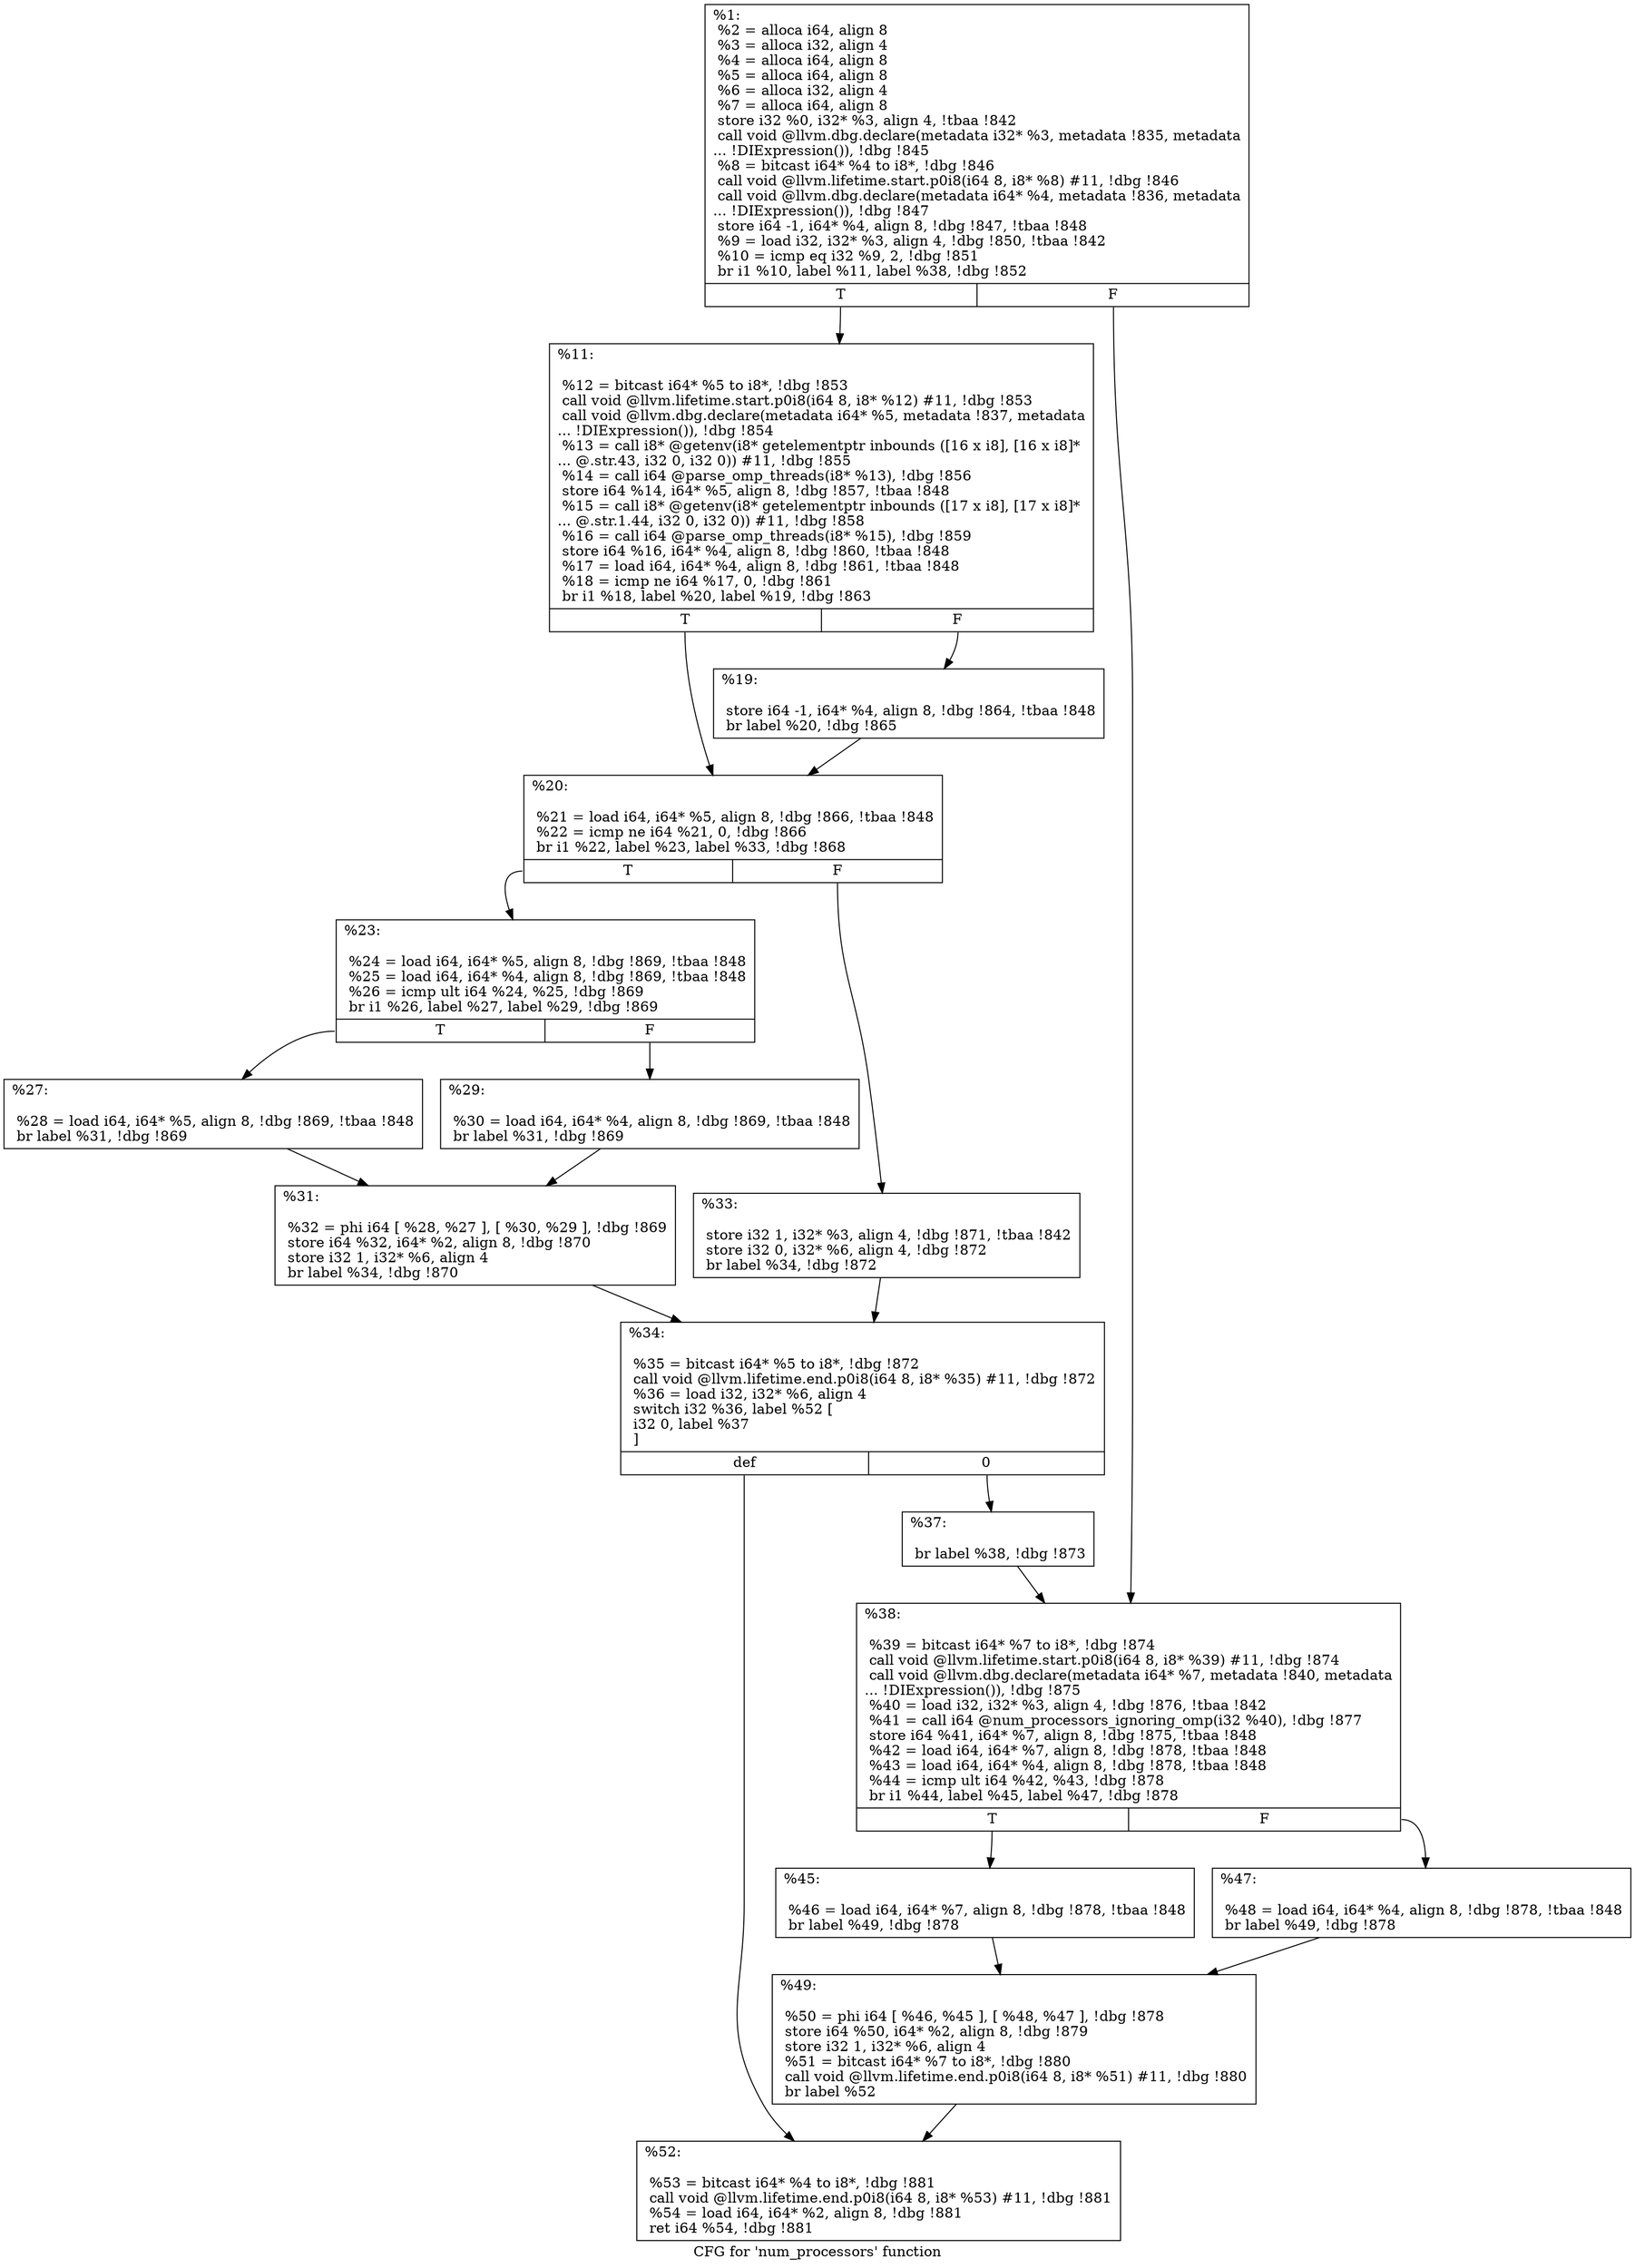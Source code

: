 digraph "CFG for 'num_processors' function" {
	label="CFG for 'num_processors' function";

	Node0x1f6eba0 [shape=record,label="{%1:\l  %2 = alloca i64, align 8\l  %3 = alloca i32, align 4\l  %4 = alloca i64, align 8\l  %5 = alloca i64, align 8\l  %6 = alloca i32, align 4\l  %7 = alloca i64, align 8\l  store i32 %0, i32* %3, align 4, !tbaa !842\l  call void @llvm.dbg.declare(metadata i32* %3, metadata !835, metadata\l... !DIExpression()), !dbg !845\l  %8 = bitcast i64* %4 to i8*, !dbg !846\l  call void @llvm.lifetime.start.p0i8(i64 8, i8* %8) #11, !dbg !846\l  call void @llvm.dbg.declare(metadata i64* %4, metadata !836, metadata\l... !DIExpression()), !dbg !847\l  store i64 -1, i64* %4, align 8, !dbg !847, !tbaa !848\l  %9 = load i32, i32* %3, align 4, !dbg !850, !tbaa !842\l  %10 = icmp eq i32 %9, 2, !dbg !851\l  br i1 %10, label %11, label %38, !dbg !852\l|{<s0>T|<s1>F}}"];
	Node0x1f6eba0:s0 -> Node0x1f70b20;
	Node0x1f6eba0:s1 -> Node0x1f70e40;
	Node0x1f70b20 [shape=record,label="{%11:\l\l  %12 = bitcast i64* %5 to i8*, !dbg !853\l  call void @llvm.lifetime.start.p0i8(i64 8, i8* %12) #11, !dbg !853\l  call void @llvm.dbg.declare(metadata i64* %5, metadata !837, metadata\l... !DIExpression()), !dbg !854\l  %13 = call i8* @getenv(i8* getelementptr inbounds ([16 x i8], [16 x i8]*\l... @.str.43, i32 0, i32 0)) #11, !dbg !855\l  %14 = call i64 @parse_omp_threads(i8* %13), !dbg !856\l  store i64 %14, i64* %5, align 8, !dbg !857, !tbaa !848\l  %15 = call i8* @getenv(i8* getelementptr inbounds ([17 x i8], [17 x i8]*\l... @.str.1.44, i32 0, i32 0)) #11, !dbg !858\l  %16 = call i64 @parse_omp_threads(i8* %15), !dbg !859\l  store i64 %16, i64* %4, align 8, !dbg !860, !tbaa !848\l  %17 = load i64, i64* %4, align 8, !dbg !861, !tbaa !848\l  %18 = icmp ne i64 %17, 0, !dbg !861\l  br i1 %18, label %20, label %19, !dbg !863\l|{<s0>T|<s1>F}}"];
	Node0x1f70b20:s0 -> Node0x1f70bc0;
	Node0x1f70b20:s1 -> Node0x1f70b70;
	Node0x1f70b70 [shape=record,label="{%19:\l\l  store i64 -1, i64* %4, align 8, !dbg !864, !tbaa !848\l  br label %20, !dbg !865\l}"];
	Node0x1f70b70 -> Node0x1f70bc0;
	Node0x1f70bc0 [shape=record,label="{%20:\l\l  %21 = load i64, i64* %5, align 8, !dbg !866, !tbaa !848\l  %22 = icmp ne i64 %21, 0, !dbg !866\l  br i1 %22, label %23, label %33, !dbg !868\l|{<s0>T|<s1>F}}"];
	Node0x1f70bc0:s0 -> Node0x1f70c10;
	Node0x1f70bc0:s1 -> Node0x1f70d50;
	Node0x1f70c10 [shape=record,label="{%23:\l\l  %24 = load i64, i64* %5, align 8, !dbg !869, !tbaa !848\l  %25 = load i64, i64* %4, align 8, !dbg !869, !tbaa !848\l  %26 = icmp ult i64 %24, %25, !dbg !869\l  br i1 %26, label %27, label %29, !dbg !869\l|{<s0>T|<s1>F}}"];
	Node0x1f70c10:s0 -> Node0x1f70c60;
	Node0x1f70c10:s1 -> Node0x1f70cb0;
	Node0x1f70c60 [shape=record,label="{%27:\l\l  %28 = load i64, i64* %5, align 8, !dbg !869, !tbaa !848\l  br label %31, !dbg !869\l}"];
	Node0x1f70c60 -> Node0x1f70d00;
	Node0x1f70cb0 [shape=record,label="{%29:\l\l  %30 = load i64, i64* %4, align 8, !dbg !869, !tbaa !848\l  br label %31, !dbg !869\l}"];
	Node0x1f70cb0 -> Node0x1f70d00;
	Node0x1f70d00 [shape=record,label="{%31:\l\l  %32 = phi i64 [ %28, %27 ], [ %30, %29 ], !dbg !869\l  store i64 %32, i64* %2, align 8, !dbg !870\l  store i32 1, i32* %6, align 4\l  br label %34, !dbg !870\l}"];
	Node0x1f70d00 -> Node0x1f70da0;
	Node0x1f70d50 [shape=record,label="{%33:\l\l  store i32 1, i32* %3, align 4, !dbg !871, !tbaa !842\l  store i32 0, i32* %6, align 4, !dbg !872\l  br label %34, !dbg !872\l}"];
	Node0x1f70d50 -> Node0x1f70da0;
	Node0x1f70da0 [shape=record,label="{%34:\l\l  %35 = bitcast i64* %5 to i8*, !dbg !872\l  call void @llvm.lifetime.end.p0i8(i64 8, i8* %35) #11, !dbg !872\l  %36 = load i32, i32* %6, align 4\l  switch i32 %36, label %52 [\l    i32 0, label %37\l  ]\l|{<s0>def|<s1>0}}"];
	Node0x1f70da0:s0 -> Node0x1f70f80;
	Node0x1f70da0:s1 -> Node0x1f70df0;
	Node0x1f70df0 [shape=record,label="{%37:\l\l  br label %38, !dbg !873\l}"];
	Node0x1f70df0 -> Node0x1f70e40;
	Node0x1f70e40 [shape=record,label="{%38:\l\l  %39 = bitcast i64* %7 to i8*, !dbg !874\l  call void @llvm.lifetime.start.p0i8(i64 8, i8* %39) #11, !dbg !874\l  call void @llvm.dbg.declare(metadata i64* %7, metadata !840, metadata\l... !DIExpression()), !dbg !875\l  %40 = load i32, i32* %3, align 4, !dbg !876, !tbaa !842\l  %41 = call i64 @num_processors_ignoring_omp(i32 %40), !dbg !877\l  store i64 %41, i64* %7, align 8, !dbg !875, !tbaa !848\l  %42 = load i64, i64* %7, align 8, !dbg !878, !tbaa !848\l  %43 = load i64, i64* %4, align 8, !dbg !878, !tbaa !848\l  %44 = icmp ult i64 %42, %43, !dbg !878\l  br i1 %44, label %45, label %47, !dbg !878\l|{<s0>T|<s1>F}}"];
	Node0x1f70e40:s0 -> Node0x1f70e90;
	Node0x1f70e40:s1 -> Node0x1f70ee0;
	Node0x1f70e90 [shape=record,label="{%45:\l\l  %46 = load i64, i64* %7, align 8, !dbg !878, !tbaa !848\l  br label %49, !dbg !878\l}"];
	Node0x1f70e90 -> Node0x1f70f30;
	Node0x1f70ee0 [shape=record,label="{%47:\l\l  %48 = load i64, i64* %4, align 8, !dbg !878, !tbaa !848\l  br label %49, !dbg !878\l}"];
	Node0x1f70ee0 -> Node0x1f70f30;
	Node0x1f70f30 [shape=record,label="{%49:\l\l  %50 = phi i64 [ %46, %45 ], [ %48, %47 ], !dbg !878\l  store i64 %50, i64* %2, align 8, !dbg !879\l  store i32 1, i32* %6, align 4\l  %51 = bitcast i64* %7 to i8*, !dbg !880\l  call void @llvm.lifetime.end.p0i8(i64 8, i8* %51) #11, !dbg !880\l  br label %52\l}"];
	Node0x1f70f30 -> Node0x1f70f80;
	Node0x1f70f80 [shape=record,label="{%52:\l\l  %53 = bitcast i64* %4 to i8*, !dbg !881\l  call void @llvm.lifetime.end.p0i8(i64 8, i8* %53) #11, !dbg !881\l  %54 = load i64, i64* %2, align 8, !dbg !881\l  ret i64 %54, !dbg !881\l}"];
}
